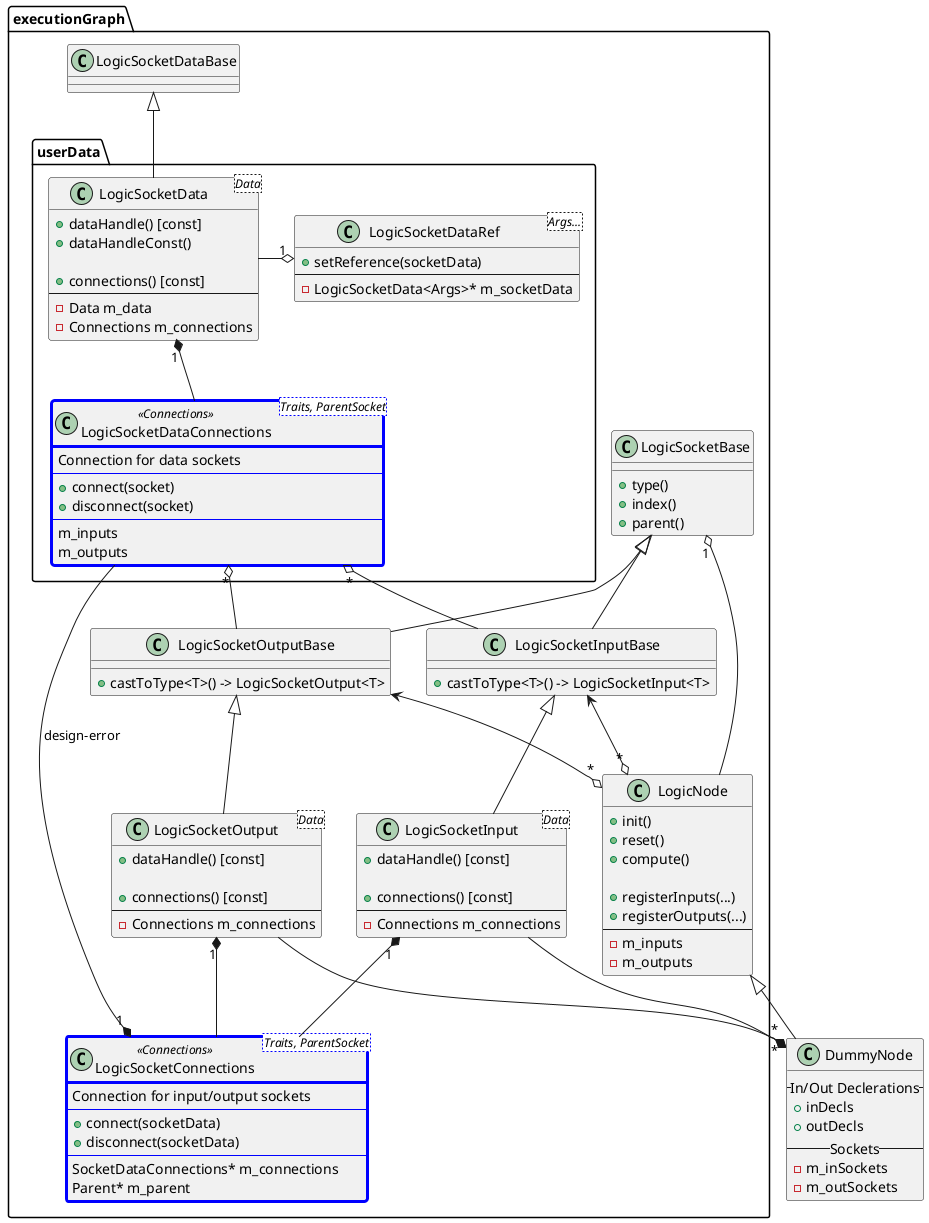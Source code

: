 
@startuml core
set namespaceSeparator ::
skinparam shadowing false
skinparam defaultFontName "Fira Code"

skinparam class{
    BorderColor<< Connections >> Blue
    BorderThickness<< Connections >> 3
}

class DummyNode{
    --  In/Out Declerations --
    + inDecls
    + outDecls
    -- Sockets --
    - m_inSockets
    - m_outSockets
}

namespace executionGraph{

    class LogicNode{
        + init()
        + reset()
        + compute()

        + registerInputs(...)
        + registerOutputs(...)
        --
        - m_inputs
        - m_outputs
    }

    class LogicSocketInput<Data> {
        + dataHandle() [const]

        + connections() [const]
        --
        - Connections m_connections
    }

    class LogicSocketOutput<Data> {
        + dataHandle() [const]

        + connections() [const]
        --
        - Connections m_connections
    }

    class LogicSocketBase {
        + type()
        + index()
        + parent()
    }

    class LogicSocketInputBase {
        + castToType<T>() -> LogicSocketInput<T>
    }

    class LogicSocketOutputBase {
        + castToType<T>() -> LogicSocketOutput<T>
    }

    class LogicSocketConnections<Traits, ParentSocket> << Connections >>{
        Connection for input/output sockets
        --
        + connect(socketData)
        + disconnect(socketData)
        --
        SocketDataConnections* m_connections
        Parent* m_parent
    }

    namespace userData{
        class LogicSocketDataConnections<Traits, ParentSocket> << Connections >> {
            Connection for data sockets
            --
            + connect(socket)
            + disconnect(socket)
            --
            m_inputs
            m_outputs
        }

        class LogicSocketData<Data>{
            + dataHandle() [const]
            + dataHandleConst()

            + connections() [const]
            --
            - Data m_data
            - Connections m_connections
        }


        class LogicSocketDataRef<Args...>{
            + setReference(socketData)
            --
            - LogicSocketData<Args>* m_socketData
        }

    }

    class LogicSocketDataBase{

    }
}

DummyNode -up-|> executionGraph::LogicNode

executionGraph::LogicSocketInput -up-|> executionGraph::LogicSocketInputBase
executionGraph::LogicSocketOutput -up-|> executionGraph::LogicSocketOutputBase

executionGraph::LogicSocketInputBase -up-|> executionGraph::LogicSocketBase
executionGraph::LogicSocketOutputBase -up-|> executionGraph::LogicSocketBase
executionGraph::LogicNode "*" o-up-> executionGraph::LogicSocketInputBase 
executionGraph::LogicNode "*" o-up-> executionGraph::LogicSocketOutputBase 

' executionGraph::LogicSocketBase -[hidden]-> executionGraph::userData::LogicSocketData
' executionGraph::LogicSocketBase -up[hidden]-> executionGraph::userData::LogicSocketData


DummyNode "*" *-up- executionGraph::LogicSocketInput
DummyNode "*" *-up- executionGraph::LogicSocketOutput

executionGraph::LogicSocketInput "1" *-- executionGraph::LogicSocketConnections
executionGraph::LogicSocketOutput "1" *-- executionGraph::LogicSocketConnections

executionGraph::LogicSocketBase "1" o-down- executionGraph::LogicNode

executionGraph::userData::LogicSocketData -up-|> executionGraph::LogicSocketDataBase
executionGraph::userData::LogicSocketDataConnections "*" o-down- executionGraph::LogicSocketInputBase
executionGraph::userData::LogicSocketDataConnections "*" o-down- executionGraph::LogicSocketOutputBase
executionGraph::userData::LogicSocketData -right-o "1" executionGraph::userData::LogicSocketDataRef
executionGraph::userData::LogicSocketData "1" *-down- executionGraph::userData::LogicSocketDataConnections

executionGraph::LogicSocketConnections "1" *-- executionGraph::userData::LogicSocketDataConnections : design-error

@enduml